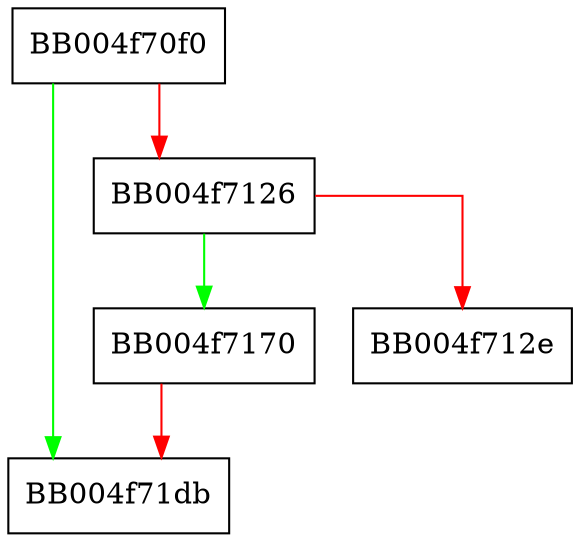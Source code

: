 digraph log_frame_actual {
  node [shape="box"];
  graph [splines=ortho];
  BB004f70f0 -> BB004f71db [color="green"];
  BB004f70f0 -> BB004f7126 [color="red"];
  BB004f7126 -> BB004f7170 [color="green"];
  BB004f7126 -> BB004f712e [color="red"];
  BB004f7170 -> BB004f71db [color="red"];
}
